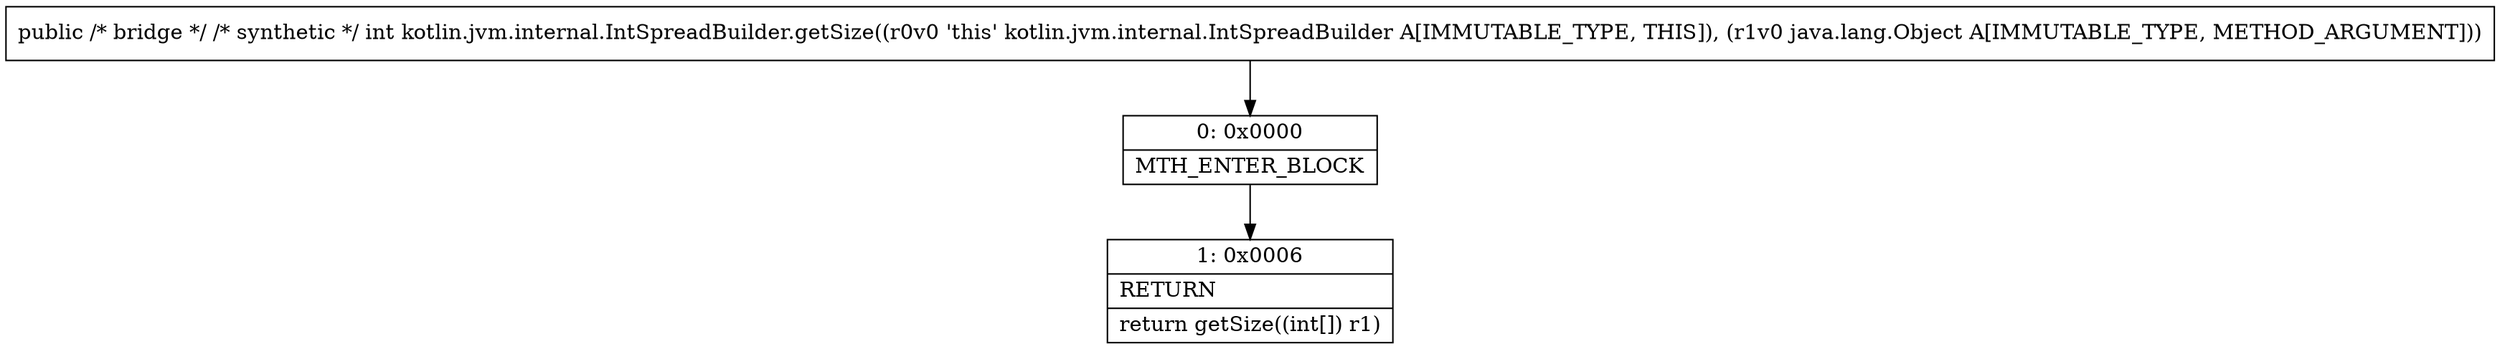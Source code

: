 digraph "CFG forkotlin.jvm.internal.IntSpreadBuilder.getSize(Ljava\/lang\/Object;)I" {
Node_0 [shape=record,label="{0\:\ 0x0000|MTH_ENTER_BLOCK\l}"];
Node_1 [shape=record,label="{1\:\ 0x0006|RETURN\l|return getSize((int[]) r1)\l}"];
MethodNode[shape=record,label="{public \/* bridge *\/ \/* synthetic *\/ int kotlin.jvm.internal.IntSpreadBuilder.getSize((r0v0 'this' kotlin.jvm.internal.IntSpreadBuilder A[IMMUTABLE_TYPE, THIS]), (r1v0 java.lang.Object A[IMMUTABLE_TYPE, METHOD_ARGUMENT])) }"];
MethodNode -> Node_0;
Node_0 -> Node_1;
}

